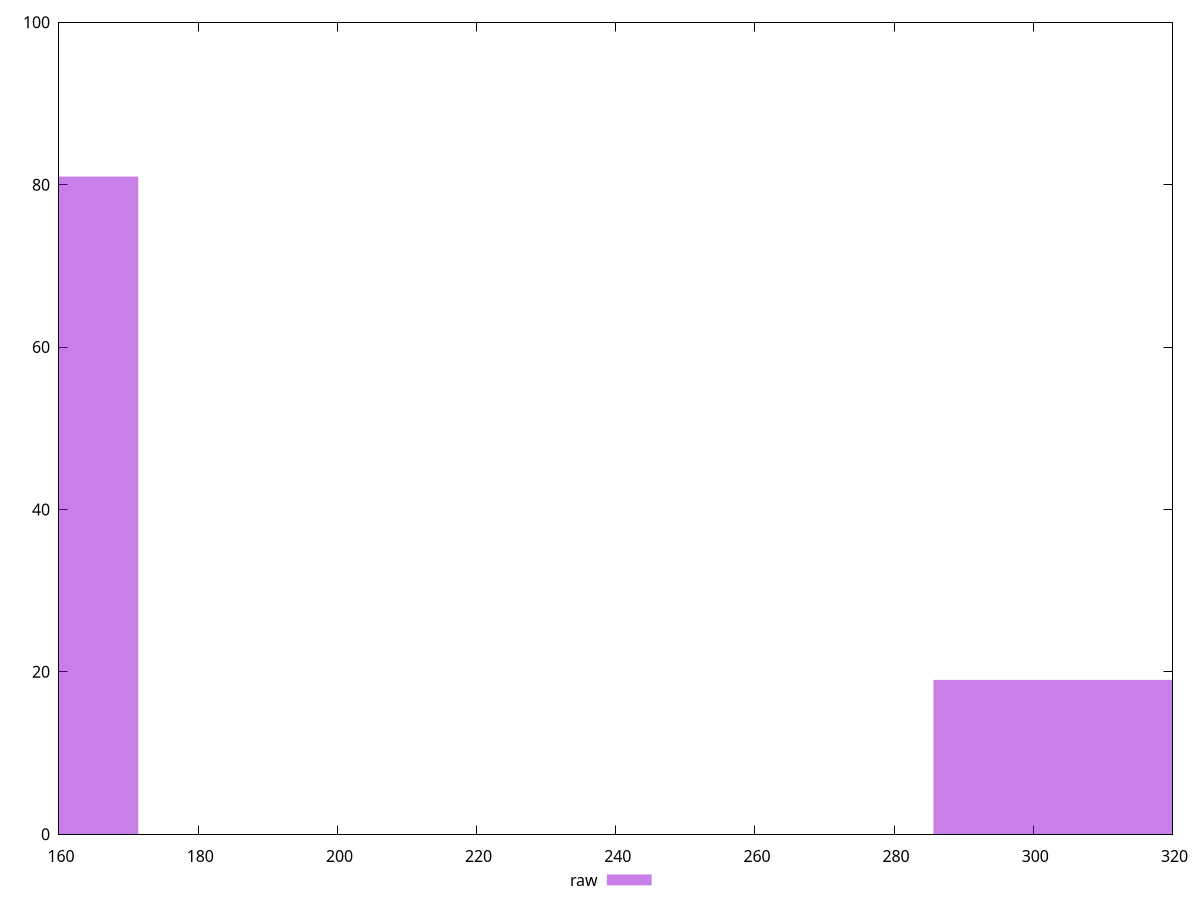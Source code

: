 reset

$raw <<EOF
114.26036158790556 81
342.7810847637167 19
EOF

set key outside below
set boxwidth 114.26036158790556
set xrange [160:320]
set yrange [0:100]
set style fill transparent solid 0.5 noborder
set terminal svg size 640, 490 enhanced background rgb 'white'
set output "report_00007_2020-12-11T15:55:29.892Z/uses-http2/samples/pages+cached+noexternal+nosvg/raw/histogram.svg"

plot $raw title "raw" with boxes

reset
